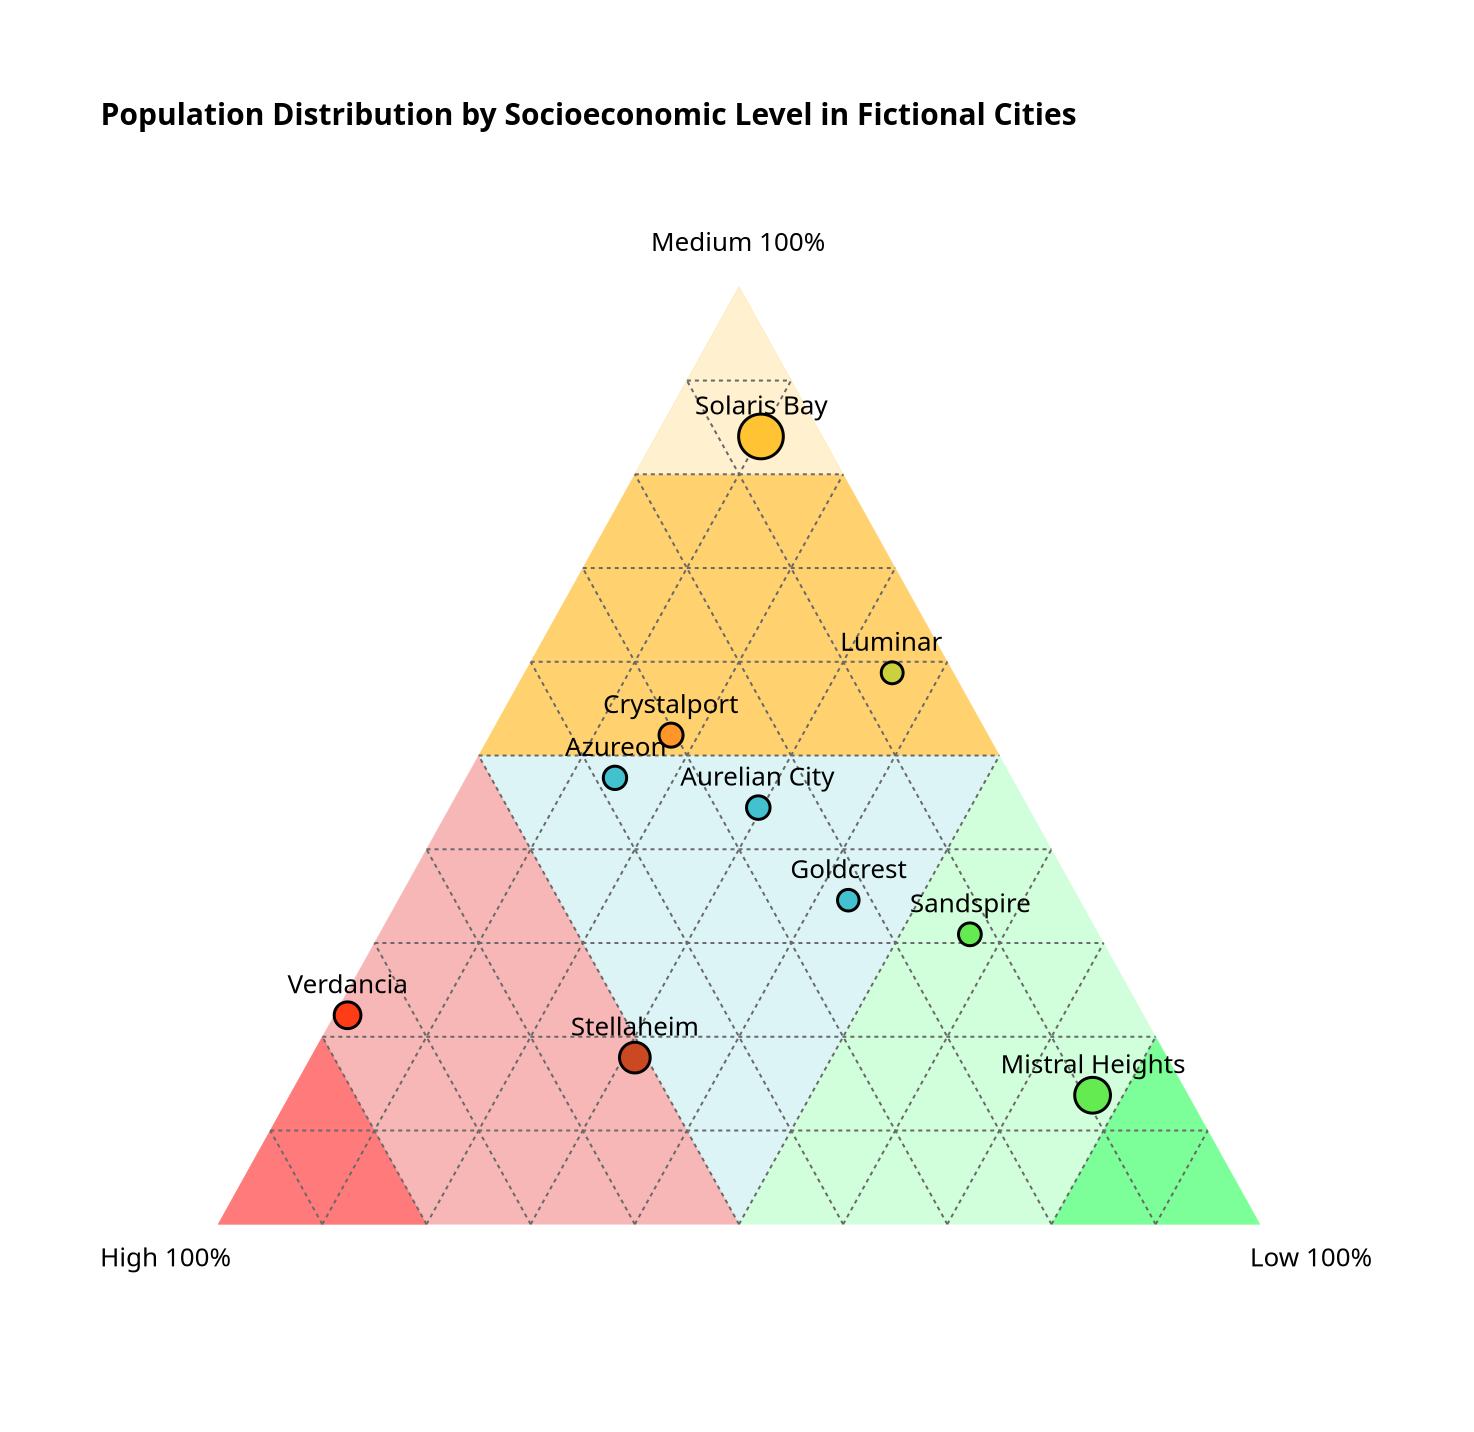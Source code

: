 {
  "$schema": "https://vega.github.io/schema/vega/v6.json",
  "background": "white",
  "padding": 50,
  "width": 625,
  "height": 541.25,
  "title": {
    "text": [
      "Population Distribution by Socioeconomic Level in Fictional Cities"
    ],
    "fontSize": 15,
    "subtitleFontSize": 14,
    "subtitleFontStyle": "italic",
    "anchor": "start",
    "color": "#000000",
    "subtitleColor": "#76d9e4",
    "offset": 50
  },
  "style": "cell",
  "data": [
    {
      "name": "source_0",
      "values": [
        {"x": 0.25, "y": 0.433},
        {"x": 0.75, "y": 0.433},
        {"x": 0.5, "y": 0}
      ]
    },
    {
      "name": "source_1",
      "values": [{"x": 0, "y": 0}, {"x": 0.25, "y": 0.433}, {"x": 0.5, "y": 0}]
    },
    {
      "name": "source_2",
      "values": [{"x": 0, "y": 0}, {"x": 0.1, "y": 0.1732}, {"x": 0.2, "y": 0}]
    },
    {
      "name": "source_3",
      "values": [{"x": 1, "y": 0}, {"x": 0.75, "y": 0.433}, {"x": 0.5, "y": 0}]
    },
    {
      "name": "source_4",
      "values": [{"x": 1, "y": 0}, {"x": 0.9, "y": 0.1732}, {"x": 0.8, "y": 0}]
    },
    {
      "name": "source_5",
      "values": [
        {"x": 0.5, "y": 0.866},
        {"x": 0.25, "y": 0.433},
        {"x": 0.75, "y": 0.433}
      ]
    },
    {
      "name": "source_6",
      "values": [
        {"x": 0.5, "y": 0.866},
        {"x": 0.4, "y": 0.6928},
        {"x": 0.6, "y": 0.6928}
      ]
    },
    {
      "name": "source_7",
      "values": [
        {"x": -0.05, "y": -0.05, "label": "High 100%"},
        {"x": 1.05, "y": -0.05, "label": "Low 100%"},
        {"x": 0.5, "y": 0.888, "label": "Medium 100%"}
      ]
    },
    {
      "name": "source_8",
      "values": [
        {"x": 0.1, "y": 0, "x2": 0.05, "y2": 0.0866},
        {"x": 0.2, "y": 0, "x2": 0.1, "y2": 0.1732},
        {"x": 0.3, "y": 0, "x2": 0.15, "y2": 0.2598},
        {"x": 0.4, "y": 0, "x2": 0.2, "y2": 0.3464},
        {"x": 0.5, "y": 0, "x2": 0.25, "y2": 0.433},
        {"x": 0.6, "y": 0, "x2": 0.3, "y2": 0.5196},
        {"x": 0.7, "y": 0, "x2": 0.35, "y2": 0.6062},
        {"x": 0.8, "y": 0, "x2": 0.4, "y2": 0.6928},
        {"x": 0.9, "y": 0, "x2": 0.45, "y2": 0.7794},
        {"x": 0.9, "y": 0, "x2": 0.95, "y2": 0.0866},
        {"x": 0.8, "y": 0, "x2": 0.9, "y2": 0.1732},
        {"x": 0.7, "y": 0, "x2": 0.85, "y2": 0.2598},
        {"x": 0.6, "y": 0, "x2": 0.8, "y2": 0.3464},
        {"x": 0.5, "y": 0, "x2": 0.75, "y2": 0.433},
        {"x": 0.4, "y": 0, "x2": 0.7, "y2": 0.5196},
        {"x": 0.3, "y": 0, "x2": 0.65, "y2": 0.6062},
        {"x": 0.2, "y": 0, "x2": 0.6, "y2": 0.6928},
        {"x": 0.1, "y": 0, "x2": 0.55, "y2": 0.7794},
        {"x": 0.05, "y": 0.0866, "x2": 0.95, "y2": 0.0866},
        {"x": 0.1, "y": 0.1732, "x2": 0.9, "y2": 0.1732},
        {"x": 0.15, "y": 0.2598, "x2": 0.85, "y2": 0.2598},
        {"x": 0.2, "y": 0.3464, "x2": 0.8, "y2": 0.3464},
        {"x": 0.25, "y": 0.433, "x2": 0.75, "y2": 0.433},
        {"x": 0.3, "y": 0.5196, "x2": 0.7, "y2": 0.5196},
        {"x": 0.35, "y": 0.6062, "x2": 0.65, "y2": 0.6062},
        {"x": 0.4, "y": 0.6928, "x2": 0.6, "y2": 0.6928},
        {"x": 0.45, "y": 0.7794, "x2": 0.55, "y2": 0.7794}
      ]
    },
    {
      "name": "source_9",
      "values": [
        {"City": "Luminar", "High": 5, "Medium": 50, "Low": 30},
        {"City": "Crystalport", "High": 35, "Medium": 60, "Low": 20},
        {"City": "Stellaheim", "High": 115, "Medium": 40, "Low": 70},
        {"City": "Mistral Heights", "High": 30, "Medium": 45, "Low": 252},
        {"City": "Verdancia", "High": 120, "Medium": 35, "Low": 2},
        {"City": "Aurelian City", "High": 28, "Medium": 48, "Low": 32},
        {"City": "Solaris Bay", "High": 32, "Medium": 458, "Low": 55},
        {"City": "Sandspire", "High": 12, "Medium": 30, "Low": 55},
        {"City": "Azureon", "High": 40, "Medium": 50, "Low": 15},
        {"City": "Goldcrest", "High": 18, "Medium": 28, "Low": 35}
      ]
    },
    {
      "name": "data_0",
      "source": "source_0",
      "transform": [
        {"type": "formula", "expr": "toNumber(datum[\"x\"])", "as": "x"}
      ]
    },
    {
      "name": "data_1",
      "source": "source_1",
      "transform": [
        {"type": "formula", "expr": "toNumber(datum[\"x\"])", "as": "x"}
      ]
    },
    {
      "name": "data_2",
      "source": "source_2",
      "transform": [
        {"type": "formula", "expr": "toNumber(datum[\"x\"])", "as": "x"}
      ]
    },
    {
      "name": "data_3",
      "source": "source_3",
      "transform": [
        {"type": "formula", "expr": "toNumber(datum[\"x\"])", "as": "x"}
      ]
    },
    {
      "name": "data_4",
      "source": "source_4",
      "transform": [
        {"type": "formula", "expr": "toNumber(datum[\"x\"])", "as": "x"}
      ]
    },
    {
      "name": "data_5",
      "source": "source_5",
      "transform": [
        {"type": "formula", "expr": "toNumber(datum[\"x\"])", "as": "x"}
      ]
    },
    {
      "name": "data_6",
      "source": "source_6",
      "transform": [
        {"type": "formula", "expr": "toNumber(datum[\"x\"])", "as": "x"}
      ]
    },
    {
      "name": "data_7",
      "source": "source_7",
      "transform": [
        {
          "type": "filter",
          "expr": "isValid(datum[\"x\"]) && isFinite(+datum[\"x\"]) && isValid(datum[\"y\"]) && isFinite(+datum[\"y\"])"
        }
      ]
    },
    {
      "name": "data_8",
      "source": "source_8",
      "transform": [
        {
          "type": "filter",
          "expr": "isValid(datum[\"x\"]) && isFinite(+datum[\"x\"]) && isValid(datum[\"y\"]) && isFinite(+datum[\"y\"])"
        }
      ]
    },
    {
      "name": "data_9",
      "source": "source_9",
      "transform": [
        {
          "type": "formula",
          "expr": "datum['High'] + datum['Medium'] + datum['Low']",
          "as": "TotalLevel"
        },
        {
          "type": "formula",
          "expr": "datum['High']/datum.TotalLevel",
          "as": "high_percent"
        },
        {
          "type": "formula",
          "expr": "datum['Medium']/datum.TotalLevel",
          "as": "medium_percent"
        },
        {
          "type": "formula",
          "expr": "datum['Low']/datum.TotalLevel",
          "as": "low_percent"
        },
        {
          "type": "formula",
          "expr": "0.5 * (2 * datum.low_percent + datum.medium_percent)",
          "as": "x"
        },
        {"type": "formula", "expr": "0.866 * datum.medium_percent", "as": "y"},
        {
          "type": "formula",
          "expr": "toString(isValid(datum['High']) ? datum['High'] : 0) + ' (' + toString(round((isValid(datum.high_percent) ? datum.high_percent : 0) * 100, 1)) + '%)'",
          "as": "tooltip_high"
        },
        {
          "type": "formula",
          "expr": "toString(isValid(datum['Medium']) ? datum['Medium'] : 0) + ' (' + toString(round((isValid(datum.medium_percent) ? datum.medium_percent : 0) * 100, 1)) + '%)'",
          "as": "tooltip_medium"
        },
        {
          "type": "formula",
          "expr": "toString(isValid(datum['Low']) ? datum['Low'] : 0) + ' (' + toString(round((isValid(datum.low_percent) ? datum.low_percent : 0) * 100, 1)) + '%)'",
          "as": "tooltip_low"
        },
        {"type": "filter", "expr": "datum['City'] !== null"},
        {"type": "formula", "expr": "length(datum['City'])", "as": "leng"},
        {
          "type": "formula",
          "expr": "(datum.x*100 - length(datum['City']))/100",
          "as": "Xleng"
        },
        {
          "type": "formula",
          "expr": "(datum.x*100 + length(datum['City']))/100",
          "as": "Xleng2"
        },
        {
          "type": "formula",
          "expr": "datum['high_percent'] > 0.8 ? '#FF0F0F' : datum['medium_percent'] > 0.8 ? '#FFC333' : datum['low_percent'] > 0.8 ? '#32F95D' : datum['high_percent'] > 0.5 && datum['medium_percent'] > datum['low_percent'] ? '#ff3c18' : datum['high_percent'] > 0.5 && datum['medium_percent'] < datum['low_percent'] ? '#cb4922' : datum['medium_percent'] > 0.5 && datum['high_percent'] > datum['low_percent'] ? '#ff962a' : datum['medium_percent'] > 0.5 && datum['high_percent'] < datum['low_percent'] ? '#cbd03d' : datum['low_percent'] > 0.5 && datum['medium_percent'] < datum['high_percent'] ? '#65be49' : datum['low_percent'] > 0.5 && datum['medium_percent'] > datum['high_percent'] ? '#65eb52' : '#43c1ce'",
          "as": "color"
        },
        {
          "type": "formula",
          "expr": "datum.medium_percent > 0.9 ? 15 : -15",
          "as": "dy_val"
        }
      ]
    },
    {
      "name": "data_10",
      "source": "data_9",
      "transform": [
        {
          "type": "filter",
          "expr": "isValid(datum[\"x\"]) && isFinite(+datum[\"x\"]) && isValid(datum[\"y\"]) && isFinite(+datum[\"y\"]) && isValid(datum[\"TotalLevel\"]) && isFinite(+datum[\"TotalLevel\"])"
        }
      ]
    },
    {
      "name": "data_11",
      "source": "data_9",
      "transform": [
        {
          "type": "filter",
          "expr": "isValid(datum[\"x\"]) && isFinite(+datum[\"x\"]) && isValid(datum[\"y\"]) && isFinite(+datum[\"y\"])"
        }
      ]
    }
  ],
  "marks": [
    {
      "name": "layer_0_marks",
      "type": "line",
      "style": ["line"],
      "sort": {"field": "x"},
      "from": {"data": "data_0"},
      "encode": {
        "update": {
          "fill": {"value": "#c8edf1a2"},
          "stroke": {"value": "#c8edf1a2"},
          "strokeWidth": {"value": 0.2},
          "interpolate": {"value": "linear-closed"},
          "description": {
            "signal": "\"x: \" + (format(datum[\"x\"], \"\")) + \"; y: \" + (format(datum[\"y\"], \"\"))"
          },
          "x": {"scale": "x", "field": "x"},
          "y": {"scale": "y", "field": "y"},
          "defined": {
            "signal": "isValid(datum[\"x\"]) && isFinite(+datum[\"x\"]) && isValid(datum[\"y\"]) && isFinite(+datum[\"y\"])"
          }
        }
      }
    },
    {
      "name": "layer_1_marks",
      "type": "line",
      "style": ["line"],
      "sort": {"field": "x"},
      "from": {"data": "data_1"},
      "encode": {
        "update": {
          "fill": {"value": "#f7b7b7"},
          "stroke": {"value": "#f7b7b7"},
          "strokeWidth": {"value": 0.2},
          "interpolate": {"value": "linear-closed"},
          "description": {
            "signal": "\"x: \" + (format(datum[\"x\"], \"\")) + \"; y: \" + (format(datum[\"y\"], \"\"))"
          },
          "x": {"scale": "x", "field": "x"},
          "y": {"scale": "y", "field": "y"},
          "defined": {
            "signal": "isValid(datum[\"x\"]) && isFinite(+datum[\"x\"]) && isValid(datum[\"y\"]) && isFinite(+datum[\"y\"])"
          }
        }
      }
    },
    {
      "name": "layer_2_marks",
      "type": "line",
      "style": ["line"],
      "sort": {"field": "x"},
      "from": {"data": "data_2"},
      "encode": {
        "update": {
          "fill": {"value": "#ff7a7a"},
          "stroke": {"value": "#ff7a7a"},
          "strokeWidth": {"value": 0.2},
          "interpolate": {"value": "linear-closed"},
          "description": {
            "signal": "\"x: \" + (format(datum[\"x\"], \"\")) + \"; y: \" + (format(datum[\"y\"], \"\"))"
          },
          "x": {"scale": "x", "field": "x"},
          "y": {"scale": "y", "field": "y"},
          "defined": {
            "signal": "isValid(datum[\"x\"]) && isFinite(+datum[\"x\"]) && isValid(datum[\"y\"]) && isFinite(+datum[\"y\"])"
          }
        }
      }
    },
    {
      "name": "layer_3_marks",
      "type": "line",
      "style": ["line"],
      "sort": {"field": "x"},
      "from": {"data": "data_3"},
      "encode": {
        "update": {
          "fill": {"value": "#d1ffdb"},
          "stroke": {"value": "#d1ffdb"},
          "strokeWidth": {"value": 0.2},
          "interpolate": {"value": "linear-closed"},
          "description": {
            "signal": "\"x: \" + (format(datum[\"x\"], \"\")) + \"; y: \" + (format(datum[\"y\"], \"\"))"
          },
          "x": {"scale": "x", "field": "x"},
          "y": {"scale": "y", "field": "y"},
          "defined": {
            "signal": "isValid(datum[\"x\"]) && isFinite(+datum[\"x\"]) && isValid(datum[\"y\"]) && isFinite(+datum[\"y\"])"
          }
        }
      }
    },
    {
      "name": "layer_4_marks",
      "type": "line",
      "style": ["line"],
      "sort": {"field": "x"},
      "from": {"data": "data_4"},
      "encode": {
        "update": {
          "fill": {"value": "#7cff98"},
          "stroke": {"value": "#7cff98"},
          "strokeWidth": {"value": 0.2},
          "interpolate": {"value": "linear-closed"},
          "description": {
            "signal": "\"x: \" + (format(datum[\"x\"], \"\")) + \"; y: \" + (format(datum[\"y\"], \"\"))"
          },
          "x": {"scale": "x", "field": "x"},
          "y": {"scale": "y", "field": "y"},
          "defined": {
            "signal": "isValid(datum[\"x\"]) && isFinite(+datum[\"x\"]) && isValid(datum[\"y\"]) && isFinite(+datum[\"y\"])"
          }
        }
      }
    },
    {
      "name": "layer_5_marks",
      "type": "line",
      "style": ["line"],
      "sort": {"field": "x"},
      "from": {"data": "data_5"},
      "encode": {
        "update": {
          "fill": {"value": "#ffd26f"},
          "stroke": {"value": "#ffd26f"},
          "strokeWidth": {"value": 0.2},
          "interpolate": {"value": "linear-closed"},
          "description": {
            "signal": "\"x: \" + (format(datum[\"x\"], \"\")) + \"; y: \" + (format(datum[\"y\"], \"\"))"
          },
          "x": {"scale": "x", "field": "x"},
          "y": {"scale": "y", "field": "y"},
          "defined": {
            "signal": "isValid(datum[\"x\"]) && isFinite(+datum[\"x\"]) && isValid(datum[\"y\"]) && isFinite(+datum[\"y\"])"
          }
        }
      }
    },
    {
      "name": "layer_6_marks",
      "type": "line",
      "style": ["line"],
      "sort": {"field": "x"},
      "from": {"data": "data_6"},
      "encode": {
        "update": {
          "fill": {"value": "#fff0cf"},
          "stroke": {"value": "#fff0cf"},
          "strokeWidth": {"value": 0.2},
          "interpolate": {"value": "linear-closed"},
          "description": {
            "signal": "\"x: \" + (format(datum[\"x\"], \"\")) + \"; y: \" + (format(datum[\"y\"], \"\"))"
          },
          "x": {"scale": "x", "field": "x"},
          "y": {"scale": "y", "field": "y"},
          "defined": {
            "signal": "isValid(datum[\"x\"]) && isFinite(+datum[\"x\"]) && isValid(datum[\"y\"]) && isFinite(+datum[\"y\"])"
          }
        }
      }
    },
    {
      "name": "layer_7_marks",
      "type": "text",
      "style": ["text"],
      "from": {"data": "data_7"},
      "encode": {
        "update": {
          "dy": {"value": -10},
          "fontSize": {"value": 13},
          "fill": {"value": "#000000"},
          "description": {
            "signal": "\"x: \" + (format(datum[\"x\"], \"\")) + \"; y: \" + (format(datum[\"y\"], \"\")) + \"; label: \" + (isValid(datum[\"label\"]) ? datum[\"label\"] : \"\"+datum[\"label\"])"
          },
          "x": {"scale": "x", "field": "x"},
          "y": {"scale": "y", "field": "y"},
          "text": {
            "signal": "isValid(datum[\"label\"]) ? datum[\"label\"] : \"\"+datum[\"label\"]"
          },
          "align": {"value": "center"},
          "baseline": {"value": "middle"}
        }
      }
    },
    {
      "name": "layer_8_marks",
      "type": "rule",
      "style": ["rule"],
      "from": {"data": "data_8"},
      "encode": {
        "update": {
          "stroke": {"value": "#696969"},
          "strokeDash": {"value": [2, 2]},
          "description": {
            "signal": "\"x: \" + (format(datum[\"x\"], \"\")) + \"; y: \" + (format(datum[\"y\"], \"\")) + \"; x2: \" + (format(datum[\"x2\"], \"\")) + \"; y2: \" + (format(datum[\"y2\"], \"\"))"
          },
          "x": {"scale": "x", "field": "x"},
          "x2": {"scale": "x", "field": "x2"},
          "y": {"scale": "y", "field": "y"},
          "y2": {"scale": "y", "field": "y2"}
        }
      }
    },
    {
      "name": "layer_9_layer_0_marks",
      "type": "symbol",
      "style": ["point"],
      "from": {"data": "data_10"},
      "encode": {
        "update": {
          "opacity": {"value": 1},
          "stroke": {"value": "#000000"},
          "strokeWidth": {"value": 1.5},
          "strokeOpacity": {"value": 1},
          "fill": {"field": "color"},
          "tooltip": {
            "signal": "{\"City:\": isValid(datum[\"City\"]) ? datum[\"City\"] : \"\"+datum[\"City\"], \"🔴 High:\": isValid(datum[\"tooltip_high\"]) ? datum[\"tooltip_high\"] : \"\"+datum[\"tooltip_high\"], \"🟡 Medium:\": isValid(datum[\"tooltip_medium\"]) ? datum[\"tooltip_medium\"] : \"\"+datum[\"tooltip_medium\"], \"🟢 Low:\": isValid(datum[\"tooltip_low\"]) ? datum[\"tooltip_low\"] : \"\"+datum[\"tooltip_low\"]}"
          },
          "ariaRoleDescription": {"value": "point"},
          "description": {
            "signal": "\"x: \" + (format(datum[\"x\"], \"\")) + \"; y: \" + (format(datum[\"y\"], \"\")) + \"; color: \" + (isValid(datum[\"color\"]) ? datum[\"color\"] : \"\"+datum[\"color\"]) + \"; TotalLevel: \" + (format(datum[\"TotalLevel\"], \"\")) + \"; City:: \" + (isValid(datum[\"City\"]) ? datum[\"City\"] : \"\"+datum[\"City\"]) + \"; 🔴 High:: \" + (isValid(datum[\"tooltip_high\"]) ? datum[\"tooltip_high\"] : \"\"+datum[\"tooltip_high\"]) + \"; 🟡 Medium:: \" + (isValid(datum[\"tooltip_medium\"]) ? datum[\"tooltip_medium\"] : \"\"+datum[\"tooltip_medium\"]) + \"; 🟢 Low:: \" + (isValid(datum[\"tooltip_low\"]) ? datum[\"tooltip_low\"] : \"\"+datum[\"tooltip_low\"])"
          },
          "x": {"scale": "x", "field": "x"},
          "y": {"scale": "y", "field": "y"},
          "size": {"scale": "size", "field": "TotalLevel"}
        }
      }
    },
    {
      "name": "layer_9_layer_1_marks",
      "type": "text",
      "style": ["text"],
      "from": {"data": "data_11"},
      "encode": {
        "update": {
          "dy": {"signal": "datum.dy_val"},
          "font": {"value": "Verdana"},
          "fontSize": {"value": 13},
          "fontWeight": {"value": 100},
          "fill": {"value": "#000000"},
          "tooltip": {
            "signal": "{\"City:\": isValid(datum[\"City\"]) ? datum[\"City\"] : \"\"+datum[\"City\"], \"🔴 High:\": isValid(datum[\"tooltip_high\"]) ? datum[\"tooltip_high\"] : \"\"+datum[\"tooltip_high\"], \"🟡 Medium:\": isValid(datum[\"tooltip_medium\"]) ? datum[\"tooltip_medium\"] : \"\"+datum[\"tooltip_medium\"], \"🟢 Low:\": isValid(datum[\"tooltip_low\"]) ? datum[\"tooltip_low\"] : \"\"+datum[\"tooltip_low\"]}"
          },
          "description": {
            "signal": "\"x: \" + (format(datum[\"x\"], \"\")) + \"; y: \" + (format(datum[\"y\"], \"\")) + \"; City: \" + (isValid(datum[\"City\"]) ? datum[\"City\"] : \"\"+datum[\"City\"]) + \"; City:: \" + (isValid(datum[\"City\"]) ? datum[\"City\"] : \"\"+datum[\"City\"]) + \"; 🔴 High:: \" + (isValid(datum[\"tooltip_high\"]) ? datum[\"tooltip_high\"] : \"\"+datum[\"tooltip_high\"]) + \"; 🟡 Medium:: \" + (isValid(datum[\"tooltip_medium\"]) ? datum[\"tooltip_medium\"] : \"\"+datum[\"tooltip_medium\"]) + \"; 🟢 Low:: \" + (isValid(datum[\"tooltip_low\"]) ? datum[\"tooltip_low\"] : \"\"+datum[\"tooltip_low\"])"
          },
          "x": {"scale": "x", "field": "x"},
          "y": {"scale": "y", "field": "y"},
          "text": {
            "signal": "isValid(datum[\"City\"]) ? datum[\"City\"] : \"\"+datum[\"City\"]"
          },
          "align": {"value": "center"},
          "baseline": {"value": "middle"}
        }
      }
    }
  ],
  "scales": [
    {
      "name": "x",
      "type": "linear",
      "domain": {
        "fields": [
          {"data": "data_0", "field": "x"},
          {"data": "data_1", "field": "x"},
          {"data": "data_2", "field": "x"},
          {"data": "data_3", "field": "x"},
          {"data": "data_4", "field": "x"},
          {"data": "data_5", "field": "x"},
          {"data": "data_6", "field": "x"},
          {"data": "data_7", "field": "x"},
          {"data": "data_8", "field": "x"},
          {"data": "data_8", "field": "x2"},
          {"data": "data_10", "field": "x"},
          {"data": "data_11", "field": "x"}
        ]
      },
      "range": [0, {"signal": "width"}],
      "nice": true,
      "zero": false
    },
    {
      "name": "y",
      "type": "linear",
      "domain": {
        "fields": [
          {"data": "data_0", "field": "y"},
          {"data": "data_1", "field": "y"},
          {"data": "data_2", "field": "y"},
          {"data": "data_3", "field": "y"},
          {"data": "data_4", "field": "y"},
          {"data": "data_5", "field": "y"},
          {"data": "data_6", "field": "y"},
          {"data": "data_7", "field": "y"},
          {"data": "data_8", "field": "y"},
          {"data": "data_8", "field": "y2"},
          {"data": "data_10", "field": "y"},
          {"data": "data_11", "field": "y"}
        ]
      },
      "range": [{"signal": "height"}, 0],
      "nice": true,
      "zero": true
    },
    {
      "name": "size",
      "type": "linear",
      "domain": {"data": "data_10", "field": "TotalLevel"},
      "range": [50, 500],
      "zero": true
    }
  ],
  "config": {
    "axis": {"disable": true, "grid": false, "tickBand": "extent"},
    "style": {"cell": {"stroke": "transparent"}}
  }
}
